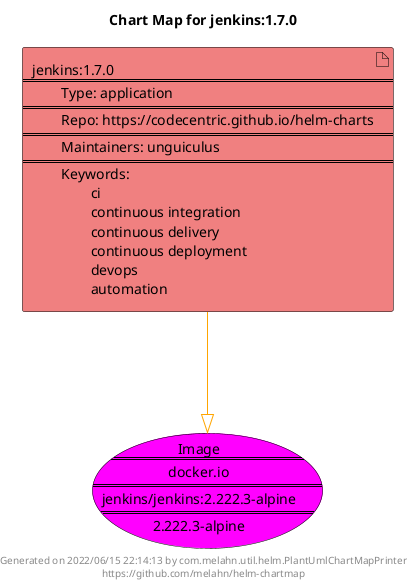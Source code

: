 @startuml
skinparam linetype ortho
skinparam backgroundColor white
skinparam usecaseBorderColor black
skinparam usecaseArrowColor LightSlateGray
skinparam artifactBorderColor black
skinparam artifactArrowColor LightSlateGray

title Chart Map for jenkins:1.7.0

'There is one referenced Helm Chart
artifact "jenkins:1.7.0\n====\n\tType: application\n====\n\tRepo: https://codecentric.github.io/helm-charts\n====\n\tMaintainers: unguiculus\n====\n\tKeywords: \n\t\tci\n\t\tcontinuous integration\n\t\tcontinuous delivery\n\t\tcontinuous deployment\n\t\tdevops\n\t\tautomation" as jenkins_1_7_0 #LightCoral

'There is one referenced Docker Image
usecase "Image\n====\ndocker.io\n====\njenkins/jenkins:2.222.3-alpine\n====\n2.222.3-alpine" as docker_io_jenkins_jenkins_2_222_3_alpine #Fuchsia

'Chart Dependencies
jenkins_1_7_0--[#orange]-|>docker_io_jenkins_jenkins_2_222_3_alpine

center footer Generated on 2022/06/15 22:14:13 by com.melahn.util.helm.PlantUmlChartMapPrinter\nhttps://github.com/melahn/helm-chartmap
@enduml
